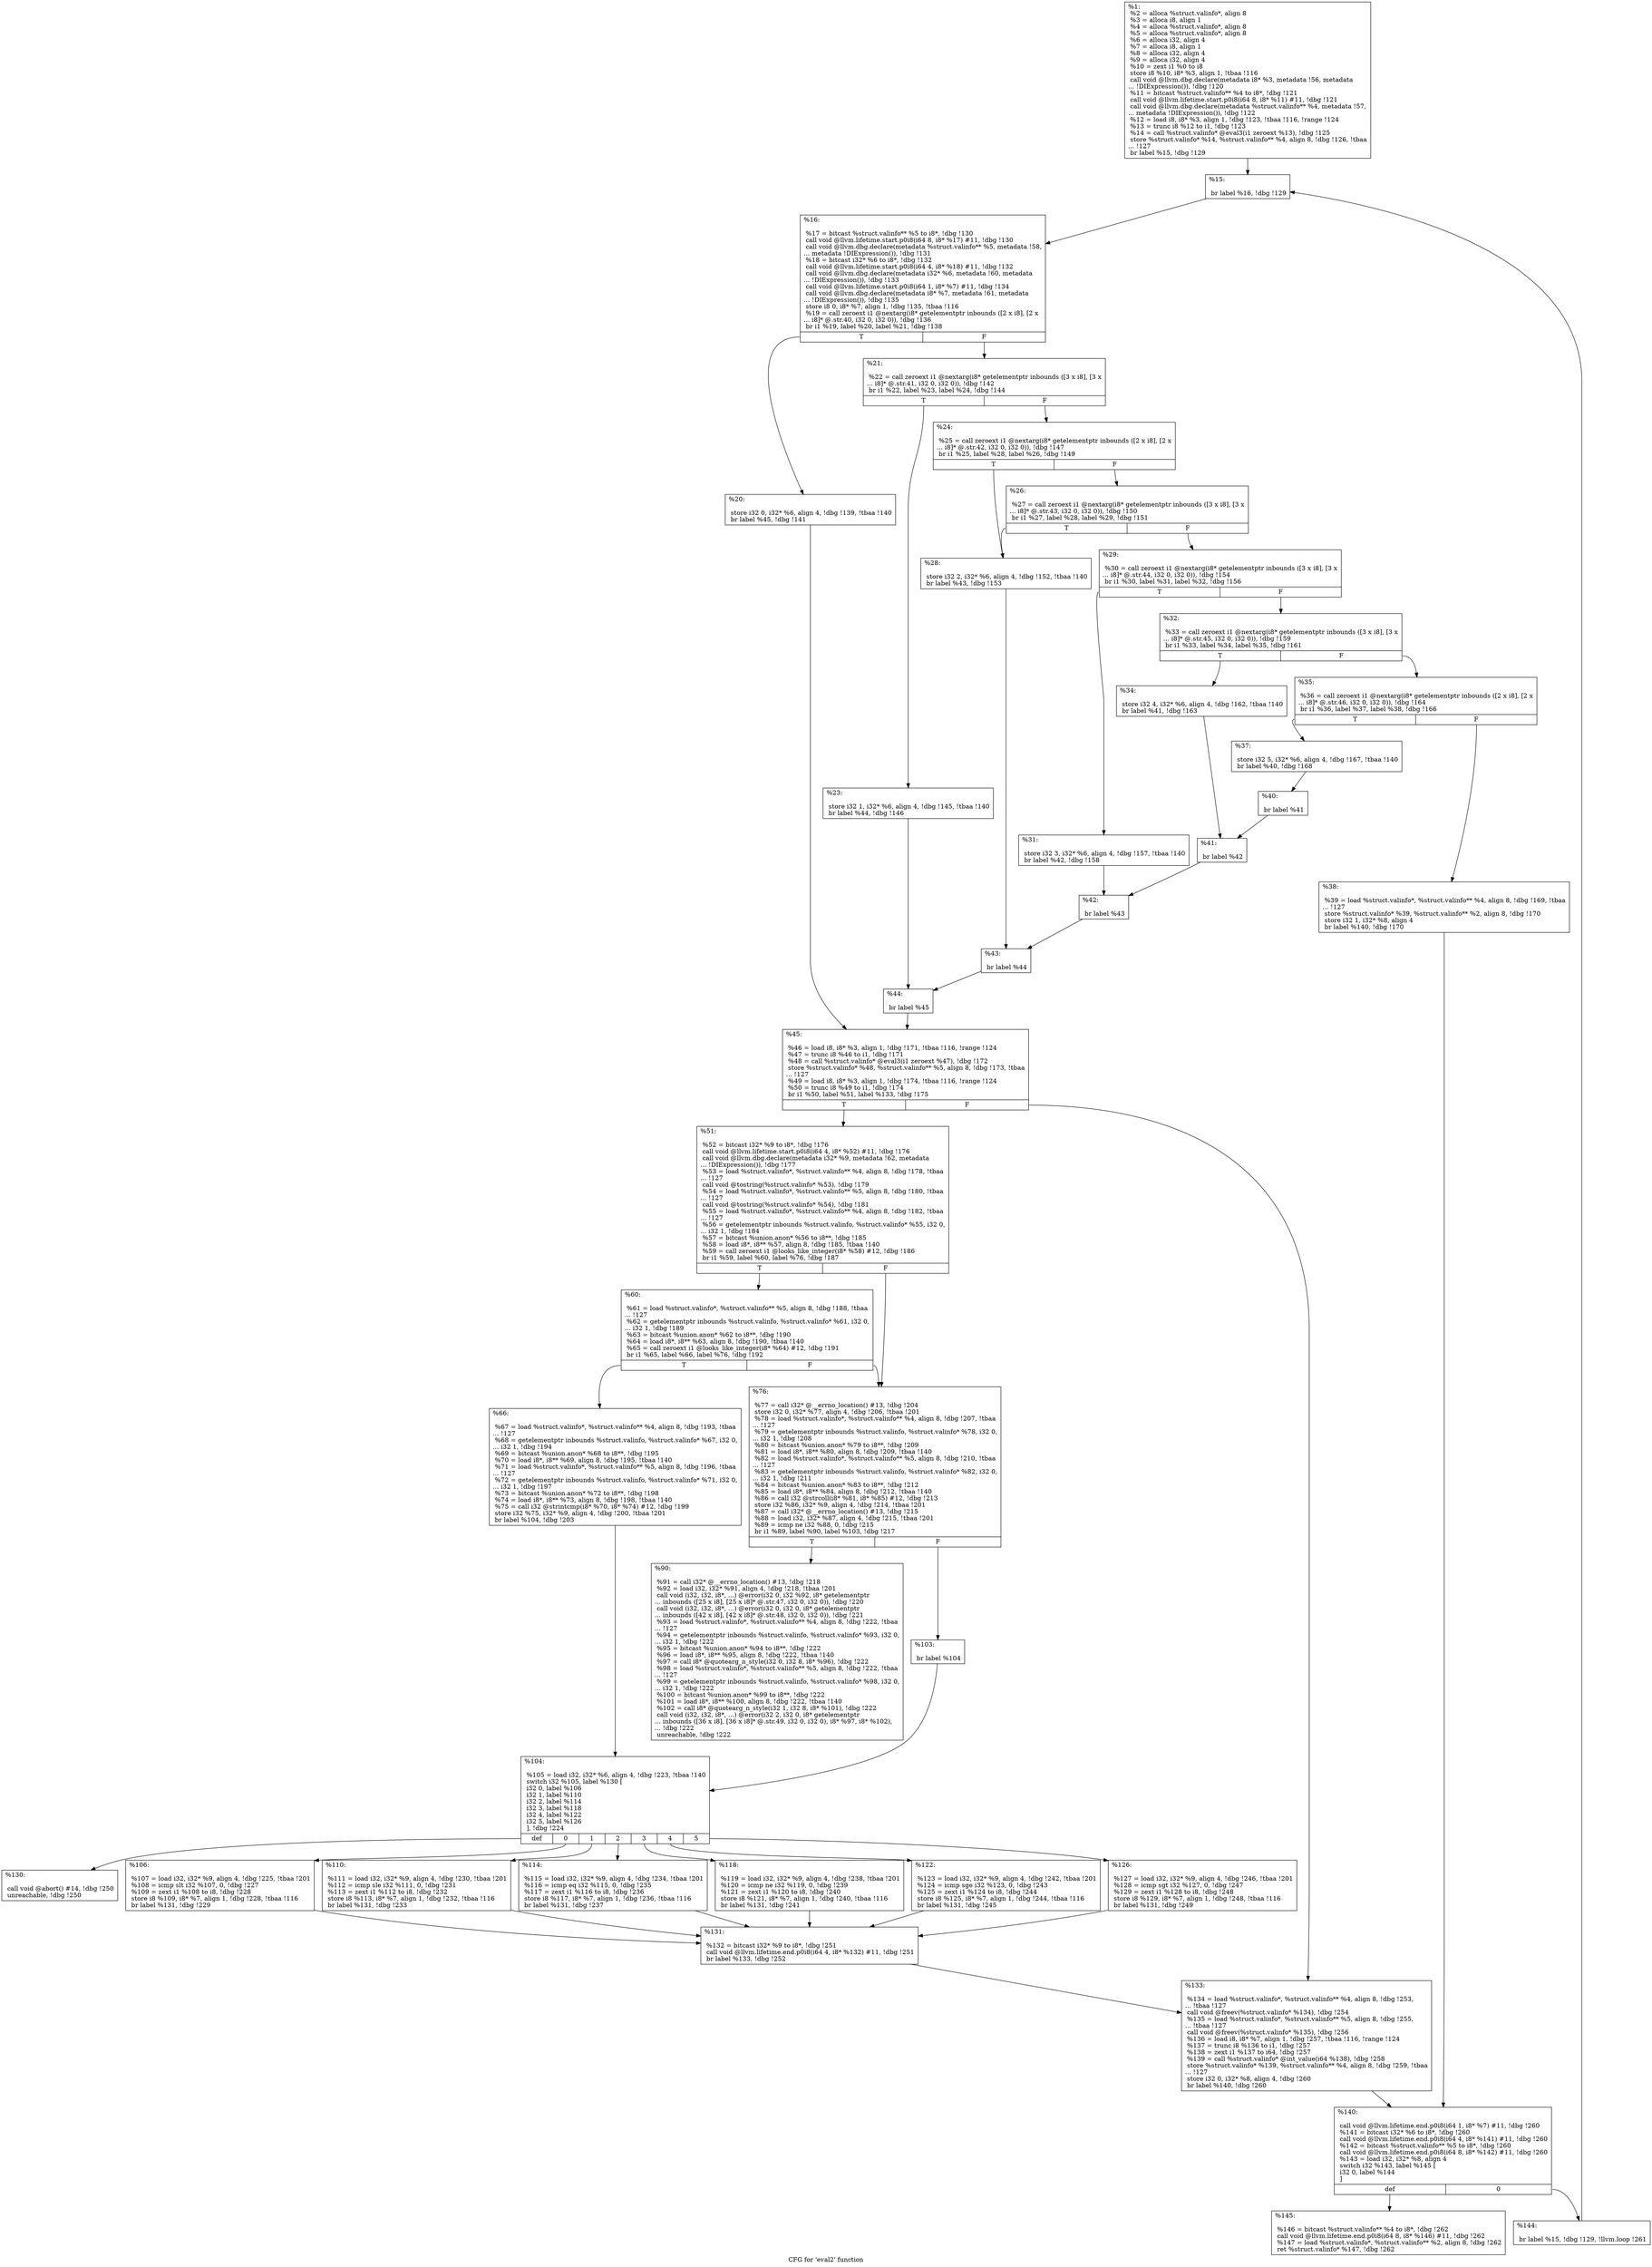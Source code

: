 digraph "CFG for 'eval2' function" {
	label="CFG for 'eval2' function";

	Node0x2388230 [shape=record,label="{%1:\l  %2 = alloca %struct.valinfo*, align 8\l  %3 = alloca i8, align 1\l  %4 = alloca %struct.valinfo*, align 8\l  %5 = alloca %struct.valinfo*, align 8\l  %6 = alloca i32, align 4\l  %7 = alloca i8, align 1\l  %8 = alloca i32, align 4\l  %9 = alloca i32, align 4\l  %10 = zext i1 %0 to i8\l  store i8 %10, i8* %3, align 1, !tbaa !116\l  call void @llvm.dbg.declare(metadata i8* %3, metadata !56, metadata\l... !DIExpression()), !dbg !120\l  %11 = bitcast %struct.valinfo** %4 to i8*, !dbg !121\l  call void @llvm.lifetime.start.p0i8(i64 8, i8* %11) #11, !dbg !121\l  call void @llvm.dbg.declare(metadata %struct.valinfo** %4, metadata !57,\l... metadata !DIExpression()), !dbg !122\l  %12 = load i8, i8* %3, align 1, !dbg !123, !tbaa !116, !range !124\l  %13 = trunc i8 %12 to i1, !dbg !123\l  %14 = call %struct.valinfo* @eval3(i1 zeroext %13), !dbg !125\l  store %struct.valinfo* %14, %struct.valinfo** %4, align 8, !dbg !126, !tbaa\l... !127\l  br label %15, !dbg !129\l}"];
	Node0x2388230 -> Node0x2389de0;
	Node0x2389de0 [shape=record,label="{%15:\l\l  br label %16, !dbg !129\l}"];
	Node0x2389de0 -> Node0x2389e30;
	Node0x2389e30 [shape=record,label="{%16:\l\l  %17 = bitcast %struct.valinfo** %5 to i8*, !dbg !130\l  call void @llvm.lifetime.start.p0i8(i64 8, i8* %17) #11, !dbg !130\l  call void @llvm.dbg.declare(metadata %struct.valinfo** %5, metadata !58,\l... metadata !DIExpression()), !dbg !131\l  %18 = bitcast i32* %6 to i8*, !dbg !132\l  call void @llvm.lifetime.start.p0i8(i64 4, i8* %18) #11, !dbg !132\l  call void @llvm.dbg.declare(metadata i32* %6, metadata !60, metadata\l... !DIExpression()), !dbg !133\l  call void @llvm.lifetime.start.p0i8(i64 1, i8* %7) #11, !dbg !134\l  call void @llvm.dbg.declare(metadata i8* %7, metadata !61, metadata\l... !DIExpression()), !dbg !135\l  store i8 0, i8* %7, align 1, !dbg !135, !tbaa !116\l  %19 = call zeroext i1 @nextarg(i8* getelementptr inbounds ([2 x i8], [2 x\l... i8]* @.str.40, i32 0, i32 0)), !dbg !136\l  br i1 %19, label %20, label %21, !dbg !138\l|{<s0>T|<s1>F}}"];
	Node0x2389e30:s0 -> Node0x2389e80;
	Node0x2389e30:s1 -> Node0x2389ed0;
	Node0x2389e80 [shape=record,label="{%20:\l\l  store i32 0, i32* %6, align 4, !dbg !139, !tbaa !140\l  br label %45, !dbg !141\l}"];
	Node0x2389e80 -> Node0x238a420;
	Node0x2389ed0 [shape=record,label="{%21:\l\l  %22 = call zeroext i1 @nextarg(i8* getelementptr inbounds ([3 x i8], [3 x\l... i8]* @.str.41, i32 0, i32 0)), !dbg !142\l  br i1 %22, label %23, label %24, !dbg !144\l|{<s0>T|<s1>F}}"];
	Node0x2389ed0:s0 -> Node0x2389f20;
	Node0x2389ed0:s1 -> Node0x2389f70;
	Node0x2389f20 [shape=record,label="{%23:\l\l  store i32 1, i32* %6, align 4, !dbg !145, !tbaa !140\l  br label %44, !dbg !146\l}"];
	Node0x2389f20 -> Node0x238a3d0;
	Node0x2389f70 [shape=record,label="{%24:\l\l  %25 = call zeroext i1 @nextarg(i8* getelementptr inbounds ([2 x i8], [2 x\l... i8]* @.str.42, i32 0, i32 0)), !dbg !147\l  br i1 %25, label %28, label %26, !dbg !149\l|{<s0>T|<s1>F}}"];
	Node0x2389f70:s0 -> Node0x238a010;
	Node0x2389f70:s1 -> Node0x2389fc0;
	Node0x2389fc0 [shape=record,label="{%26:\l\l  %27 = call zeroext i1 @nextarg(i8* getelementptr inbounds ([3 x i8], [3 x\l... i8]* @.str.43, i32 0, i32 0)), !dbg !150\l  br i1 %27, label %28, label %29, !dbg !151\l|{<s0>T|<s1>F}}"];
	Node0x2389fc0:s0 -> Node0x238a010;
	Node0x2389fc0:s1 -> Node0x238a060;
	Node0x238a010 [shape=record,label="{%28:\l\l  store i32 2, i32* %6, align 4, !dbg !152, !tbaa !140\l  br label %43, !dbg !153\l}"];
	Node0x238a010 -> Node0x238a380;
	Node0x238a060 [shape=record,label="{%29:\l\l  %30 = call zeroext i1 @nextarg(i8* getelementptr inbounds ([3 x i8], [3 x\l... i8]* @.str.44, i32 0, i32 0)), !dbg !154\l  br i1 %30, label %31, label %32, !dbg !156\l|{<s0>T|<s1>F}}"];
	Node0x238a060:s0 -> Node0x238a0b0;
	Node0x238a060:s1 -> Node0x238a100;
	Node0x238a0b0 [shape=record,label="{%31:\l\l  store i32 3, i32* %6, align 4, !dbg !157, !tbaa !140\l  br label %42, !dbg !158\l}"];
	Node0x238a0b0 -> Node0x238a330;
	Node0x238a100 [shape=record,label="{%32:\l\l  %33 = call zeroext i1 @nextarg(i8* getelementptr inbounds ([3 x i8], [3 x\l... i8]* @.str.45, i32 0, i32 0)), !dbg !159\l  br i1 %33, label %34, label %35, !dbg !161\l|{<s0>T|<s1>F}}"];
	Node0x238a100:s0 -> Node0x238a150;
	Node0x238a100:s1 -> Node0x238a1a0;
	Node0x238a150 [shape=record,label="{%34:\l\l  store i32 4, i32* %6, align 4, !dbg !162, !tbaa !140\l  br label %41, !dbg !163\l}"];
	Node0x238a150 -> Node0x238a2e0;
	Node0x238a1a0 [shape=record,label="{%35:\l\l  %36 = call zeroext i1 @nextarg(i8* getelementptr inbounds ([2 x i8], [2 x\l... i8]* @.str.46, i32 0, i32 0)), !dbg !164\l  br i1 %36, label %37, label %38, !dbg !166\l|{<s0>T|<s1>F}}"];
	Node0x238a1a0:s0 -> Node0x238a1f0;
	Node0x238a1a0:s1 -> Node0x238a240;
	Node0x238a1f0 [shape=record,label="{%37:\l\l  store i32 5, i32* %6, align 4, !dbg !167, !tbaa !140\l  br label %40, !dbg !168\l}"];
	Node0x238a1f0 -> Node0x238a290;
	Node0x238a240 [shape=record,label="{%38:\l\l  %39 = load %struct.valinfo*, %struct.valinfo** %4, align 8, !dbg !169, !tbaa\l... !127\l  store %struct.valinfo* %39, %struct.valinfo** %2, align 8, !dbg !170\l  store i32 1, i32* %8, align 4\l  br label %140, !dbg !170\l}"];
	Node0x238a240 -> Node0x238a970;
	Node0x238a290 [shape=record,label="{%40:\l\l  br label %41\l}"];
	Node0x238a290 -> Node0x238a2e0;
	Node0x238a2e0 [shape=record,label="{%41:\l\l  br label %42\l}"];
	Node0x238a2e0 -> Node0x238a330;
	Node0x238a330 [shape=record,label="{%42:\l\l  br label %43\l}"];
	Node0x238a330 -> Node0x238a380;
	Node0x238a380 [shape=record,label="{%43:\l\l  br label %44\l}"];
	Node0x238a380 -> Node0x238a3d0;
	Node0x238a3d0 [shape=record,label="{%44:\l\l  br label %45\l}"];
	Node0x238a3d0 -> Node0x238a420;
	Node0x238a420 [shape=record,label="{%45:\l\l  %46 = load i8, i8* %3, align 1, !dbg !171, !tbaa !116, !range !124\l  %47 = trunc i8 %46 to i1, !dbg !171\l  %48 = call %struct.valinfo* @eval3(i1 zeroext %47), !dbg !172\l  store %struct.valinfo* %48, %struct.valinfo** %5, align 8, !dbg !173, !tbaa\l... !127\l  %49 = load i8, i8* %3, align 1, !dbg !174, !tbaa !116, !range !124\l  %50 = trunc i8 %49 to i1, !dbg !174\l  br i1 %50, label %51, label %133, !dbg !175\l|{<s0>T|<s1>F}}"];
	Node0x238a420:s0 -> Node0x238a470;
	Node0x238a420:s1 -> Node0x238a920;
	Node0x238a470 [shape=record,label="{%51:\l\l  %52 = bitcast i32* %9 to i8*, !dbg !176\l  call void @llvm.lifetime.start.p0i8(i64 4, i8* %52) #11, !dbg !176\l  call void @llvm.dbg.declare(metadata i32* %9, metadata !62, metadata\l... !DIExpression()), !dbg !177\l  %53 = load %struct.valinfo*, %struct.valinfo** %4, align 8, !dbg !178, !tbaa\l... !127\l  call void @tostring(%struct.valinfo* %53), !dbg !179\l  %54 = load %struct.valinfo*, %struct.valinfo** %5, align 8, !dbg !180, !tbaa\l... !127\l  call void @tostring(%struct.valinfo* %54), !dbg !181\l  %55 = load %struct.valinfo*, %struct.valinfo** %4, align 8, !dbg !182, !tbaa\l... !127\l  %56 = getelementptr inbounds %struct.valinfo, %struct.valinfo* %55, i32 0,\l... i32 1, !dbg !184\l  %57 = bitcast %union.anon* %56 to i8**, !dbg !185\l  %58 = load i8*, i8** %57, align 8, !dbg !185, !tbaa !140\l  %59 = call zeroext i1 @looks_like_integer(i8* %58) #12, !dbg !186\l  br i1 %59, label %60, label %76, !dbg !187\l|{<s0>T|<s1>F}}"];
	Node0x238a470:s0 -> Node0x238a4c0;
	Node0x238a470:s1 -> Node0x238a560;
	Node0x238a4c0 [shape=record,label="{%60:\l\l  %61 = load %struct.valinfo*, %struct.valinfo** %5, align 8, !dbg !188, !tbaa\l... !127\l  %62 = getelementptr inbounds %struct.valinfo, %struct.valinfo* %61, i32 0,\l... i32 1, !dbg !189\l  %63 = bitcast %union.anon* %62 to i8**, !dbg !190\l  %64 = load i8*, i8** %63, align 8, !dbg !190, !tbaa !140\l  %65 = call zeroext i1 @looks_like_integer(i8* %64) #12, !dbg !191\l  br i1 %65, label %66, label %76, !dbg !192\l|{<s0>T|<s1>F}}"];
	Node0x238a4c0:s0 -> Node0x238a510;
	Node0x238a4c0:s1 -> Node0x238a560;
	Node0x238a510 [shape=record,label="{%66:\l\l  %67 = load %struct.valinfo*, %struct.valinfo** %4, align 8, !dbg !193, !tbaa\l... !127\l  %68 = getelementptr inbounds %struct.valinfo, %struct.valinfo* %67, i32 0,\l... i32 1, !dbg !194\l  %69 = bitcast %union.anon* %68 to i8**, !dbg !195\l  %70 = load i8*, i8** %69, align 8, !dbg !195, !tbaa !140\l  %71 = load %struct.valinfo*, %struct.valinfo** %5, align 8, !dbg !196, !tbaa\l... !127\l  %72 = getelementptr inbounds %struct.valinfo, %struct.valinfo* %71, i32 0,\l... i32 1, !dbg !197\l  %73 = bitcast %union.anon* %72 to i8**, !dbg !198\l  %74 = load i8*, i8** %73, align 8, !dbg !198, !tbaa !140\l  %75 = call i32 @strintcmp(i8* %70, i8* %74) #12, !dbg !199\l  store i32 %75, i32* %9, align 4, !dbg !200, !tbaa !201\l  br label %104, !dbg !203\l}"];
	Node0x238a510 -> Node0x238a650;
	Node0x238a560 [shape=record,label="{%76:\l\l  %77 = call i32* @__errno_location() #13, !dbg !204\l  store i32 0, i32* %77, align 4, !dbg !206, !tbaa !201\l  %78 = load %struct.valinfo*, %struct.valinfo** %4, align 8, !dbg !207, !tbaa\l... !127\l  %79 = getelementptr inbounds %struct.valinfo, %struct.valinfo* %78, i32 0,\l... i32 1, !dbg !208\l  %80 = bitcast %union.anon* %79 to i8**, !dbg !209\l  %81 = load i8*, i8** %80, align 8, !dbg !209, !tbaa !140\l  %82 = load %struct.valinfo*, %struct.valinfo** %5, align 8, !dbg !210, !tbaa\l... !127\l  %83 = getelementptr inbounds %struct.valinfo, %struct.valinfo* %82, i32 0,\l... i32 1, !dbg !211\l  %84 = bitcast %union.anon* %83 to i8**, !dbg !212\l  %85 = load i8*, i8** %84, align 8, !dbg !212, !tbaa !140\l  %86 = call i32 @strcoll(i8* %81, i8* %85) #12, !dbg !213\l  store i32 %86, i32* %9, align 4, !dbg !214, !tbaa !201\l  %87 = call i32* @__errno_location() #13, !dbg !215\l  %88 = load i32, i32* %87, align 4, !dbg !215, !tbaa !201\l  %89 = icmp ne i32 %88, 0, !dbg !215\l  br i1 %89, label %90, label %103, !dbg !217\l|{<s0>T|<s1>F}}"];
	Node0x238a560:s0 -> Node0x238a5b0;
	Node0x238a560:s1 -> Node0x238a600;
	Node0x238a5b0 [shape=record,label="{%90:\l\l  %91 = call i32* @__errno_location() #13, !dbg !218\l  %92 = load i32, i32* %91, align 4, !dbg !218, !tbaa !201\l  call void (i32, i32, i8*, ...) @error(i32 0, i32 %92, i8* getelementptr\l... inbounds ([25 x i8], [25 x i8]* @.str.47, i32 0, i32 0)), !dbg !220\l  call void (i32, i32, i8*, ...) @error(i32 0, i32 0, i8* getelementptr\l... inbounds ([42 x i8], [42 x i8]* @.str.48, i32 0, i32 0)), !dbg !221\l  %93 = load %struct.valinfo*, %struct.valinfo** %4, align 8, !dbg !222, !tbaa\l... !127\l  %94 = getelementptr inbounds %struct.valinfo, %struct.valinfo* %93, i32 0,\l... i32 1, !dbg !222\l  %95 = bitcast %union.anon* %94 to i8**, !dbg !222\l  %96 = load i8*, i8** %95, align 8, !dbg !222, !tbaa !140\l  %97 = call i8* @quotearg_n_style(i32 0, i32 8, i8* %96), !dbg !222\l  %98 = load %struct.valinfo*, %struct.valinfo** %5, align 8, !dbg !222, !tbaa\l... !127\l  %99 = getelementptr inbounds %struct.valinfo, %struct.valinfo* %98, i32 0,\l... i32 1, !dbg !222\l  %100 = bitcast %union.anon* %99 to i8**, !dbg !222\l  %101 = load i8*, i8** %100, align 8, !dbg !222, !tbaa !140\l  %102 = call i8* @quotearg_n_style(i32 1, i32 8, i8* %101), !dbg !222\l  call void (i32, i32, i8*, ...) @error(i32 2, i32 0, i8* getelementptr\l... inbounds ([36 x i8], [36 x i8]* @.str.49, i32 0, i32 0), i8* %97, i8* %102),\l... !dbg !222\l  unreachable, !dbg !222\l}"];
	Node0x238a600 [shape=record,label="{%103:\l\l  br label %104\l}"];
	Node0x238a600 -> Node0x238a650;
	Node0x238a650 [shape=record,label="{%104:\l\l  %105 = load i32, i32* %6, align 4, !dbg !223, !tbaa !140\l  switch i32 %105, label %130 [\l    i32 0, label %106\l    i32 1, label %110\l    i32 2, label %114\l    i32 3, label %118\l    i32 4, label %122\l    i32 5, label %126\l  ], !dbg !224\l|{<s0>def|<s1>0|<s2>1|<s3>2|<s4>3|<s5>4|<s6>5}}"];
	Node0x238a650:s0 -> Node0x238a880;
	Node0x238a650:s1 -> Node0x238a6a0;
	Node0x238a650:s2 -> Node0x238a6f0;
	Node0x238a650:s3 -> Node0x238a740;
	Node0x238a650:s4 -> Node0x238a790;
	Node0x238a650:s5 -> Node0x238a7e0;
	Node0x238a650:s6 -> Node0x238a830;
	Node0x238a6a0 [shape=record,label="{%106:\l\l  %107 = load i32, i32* %9, align 4, !dbg !225, !tbaa !201\l  %108 = icmp slt i32 %107, 0, !dbg !227\l  %109 = zext i1 %108 to i8, !dbg !228\l  store i8 %109, i8* %7, align 1, !dbg !228, !tbaa !116\l  br label %131, !dbg !229\l}"];
	Node0x238a6a0 -> Node0x238a8d0;
	Node0x238a6f0 [shape=record,label="{%110:\l\l  %111 = load i32, i32* %9, align 4, !dbg !230, !tbaa !201\l  %112 = icmp sle i32 %111, 0, !dbg !231\l  %113 = zext i1 %112 to i8, !dbg !232\l  store i8 %113, i8* %7, align 1, !dbg !232, !tbaa !116\l  br label %131, !dbg !233\l}"];
	Node0x238a6f0 -> Node0x238a8d0;
	Node0x238a740 [shape=record,label="{%114:\l\l  %115 = load i32, i32* %9, align 4, !dbg !234, !tbaa !201\l  %116 = icmp eq i32 %115, 0, !dbg !235\l  %117 = zext i1 %116 to i8, !dbg !236\l  store i8 %117, i8* %7, align 1, !dbg !236, !tbaa !116\l  br label %131, !dbg !237\l}"];
	Node0x238a740 -> Node0x238a8d0;
	Node0x238a790 [shape=record,label="{%118:\l\l  %119 = load i32, i32* %9, align 4, !dbg !238, !tbaa !201\l  %120 = icmp ne i32 %119, 0, !dbg !239\l  %121 = zext i1 %120 to i8, !dbg !240\l  store i8 %121, i8* %7, align 1, !dbg !240, !tbaa !116\l  br label %131, !dbg !241\l}"];
	Node0x238a790 -> Node0x238a8d0;
	Node0x238a7e0 [shape=record,label="{%122:\l\l  %123 = load i32, i32* %9, align 4, !dbg !242, !tbaa !201\l  %124 = icmp sge i32 %123, 0, !dbg !243\l  %125 = zext i1 %124 to i8, !dbg !244\l  store i8 %125, i8* %7, align 1, !dbg !244, !tbaa !116\l  br label %131, !dbg !245\l}"];
	Node0x238a7e0 -> Node0x238a8d0;
	Node0x238a830 [shape=record,label="{%126:\l\l  %127 = load i32, i32* %9, align 4, !dbg !246, !tbaa !201\l  %128 = icmp sgt i32 %127, 0, !dbg !247\l  %129 = zext i1 %128 to i8, !dbg !248\l  store i8 %129, i8* %7, align 1, !dbg !248, !tbaa !116\l  br label %131, !dbg !249\l}"];
	Node0x238a830 -> Node0x238a8d0;
	Node0x238a880 [shape=record,label="{%130:\l\l  call void @abort() #14, !dbg !250\l  unreachable, !dbg !250\l}"];
	Node0x238a8d0 [shape=record,label="{%131:\l\l  %132 = bitcast i32* %9 to i8*, !dbg !251\l  call void @llvm.lifetime.end.p0i8(i64 4, i8* %132) #11, !dbg !251\l  br label %133, !dbg !252\l}"];
	Node0x238a8d0 -> Node0x238a920;
	Node0x238a920 [shape=record,label="{%133:\l\l  %134 = load %struct.valinfo*, %struct.valinfo** %4, align 8, !dbg !253,\l... !tbaa !127\l  call void @freev(%struct.valinfo* %134), !dbg !254\l  %135 = load %struct.valinfo*, %struct.valinfo** %5, align 8, !dbg !255,\l... !tbaa !127\l  call void @freev(%struct.valinfo* %135), !dbg !256\l  %136 = load i8, i8* %7, align 1, !dbg !257, !tbaa !116, !range !124\l  %137 = trunc i8 %136 to i1, !dbg !257\l  %138 = zext i1 %137 to i64, !dbg !257\l  %139 = call %struct.valinfo* @int_value(i64 %138), !dbg !258\l  store %struct.valinfo* %139, %struct.valinfo** %4, align 8, !dbg !259, !tbaa\l... !127\l  store i32 0, i32* %8, align 4, !dbg !260\l  br label %140, !dbg !260\l}"];
	Node0x238a920 -> Node0x238a970;
	Node0x238a970 [shape=record,label="{%140:\l\l  call void @llvm.lifetime.end.p0i8(i64 1, i8* %7) #11, !dbg !260\l  %141 = bitcast i32* %6 to i8*, !dbg !260\l  call void @llvm.lifetime.end.p0i8(i64 4, i8* %141) #11, !dbg !260\l  %142 = bitcast %struct.valinfo** %5 to i8*, !dbg !260\l  call void @llvm.lifetime.end.p0i8(i64 8, i8* %142) #11, !dbg !260\l  %143 = load i32, i32* %8, align 4\l  switch i32 %143, label %145 [\l    i32 0, label %144\l  ]\l|{<s0>def|<s1>0}}"];
	Node0x238a970:s0 -> Node0x238aa10;
	Node0x238a970:s1 -> Node0x238a9c0;
	Node0x238a9c0 [shape=record,label="{%144:\l\l  br label %15, !dbg !129, !llvm.loop !261\l}"];
	Node0x238a9c0 -> Node0x2389de0;
	Node0x238aa10 [shape=record,label="{%145:\l\l  %146 = bitcast %struct.valinfo** %4 to i8*, !dbg !262\l  call void @llvm.lifetime.end.p0i8(i64 8, i8* %146) #11, !dbg !262\l  %147 = load %struct.valinfo*, %struct.valinfo** %2, align 8, !dbg !262\l  ret %struct.valinfo* %147, !dbg !262\l}"];
}
